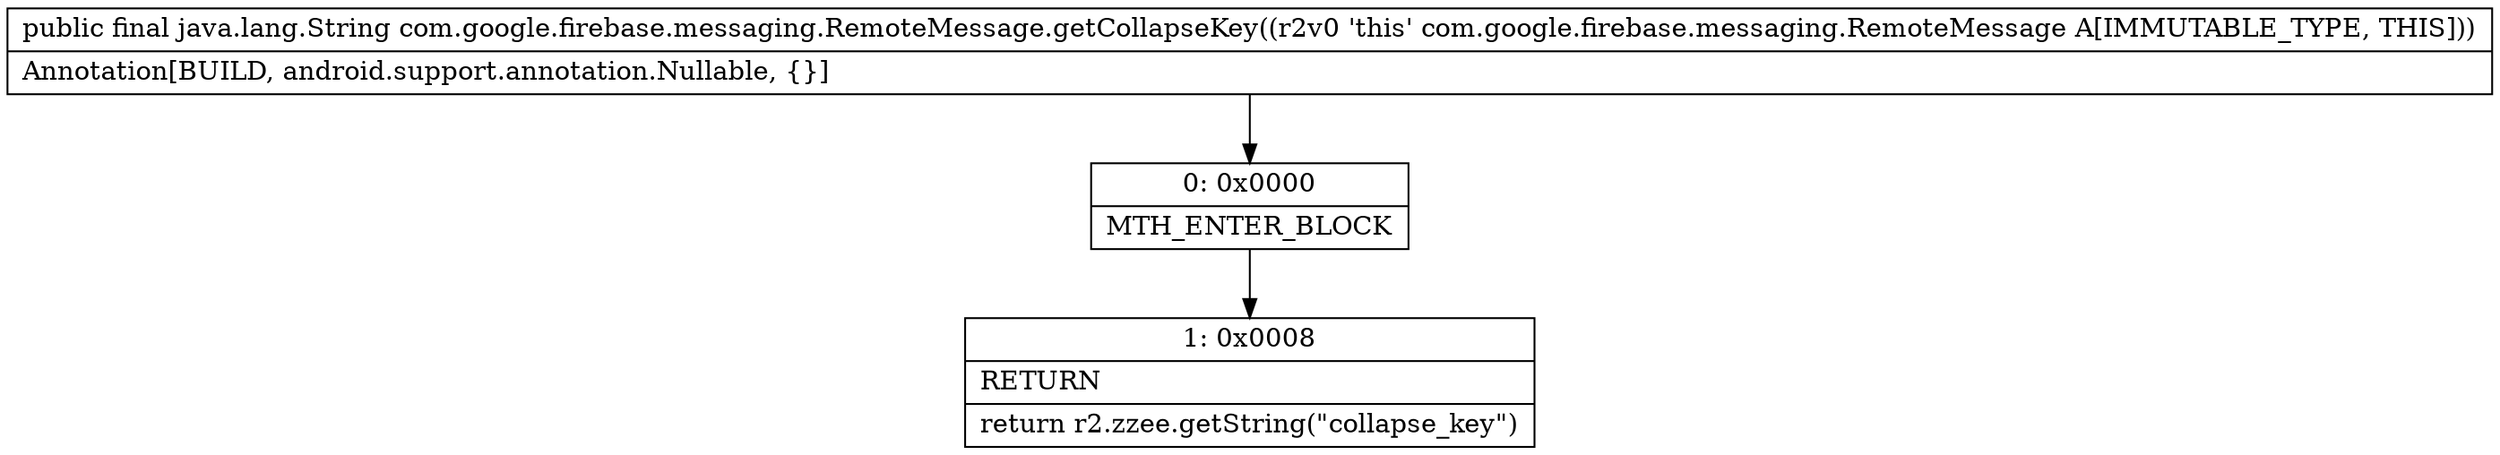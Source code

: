 digraph "CFG forcom.google.firebase.messaging.RemoteMessage.getCollapseKey()Ljava\/lang\/String;" {
Node_0 [shape=record,label="{0\:\ 0x0000|MTH_ENTER_BLOCK\l}"];
Node_1 [shape=record,label="{1\:\ 0x0008|RETURN\l|return r2.zzee.getString(\"collapse_key\")\l}"];
MethodNode[shape=record,label="{public final java.lang.String com.google.firebase.messaging.RemoteMessage.getCollapseKey((r2v0 'this' com.google.firebase.messaging.RemoteMessage A[IMMUTABLE_TYPE, THIS]))  | Annotation[BUILD, android.support.annotation.Nullable, \{\}]\l}"];
MethodNode -> Node_0;
Node_0 -> Node_1;
}


